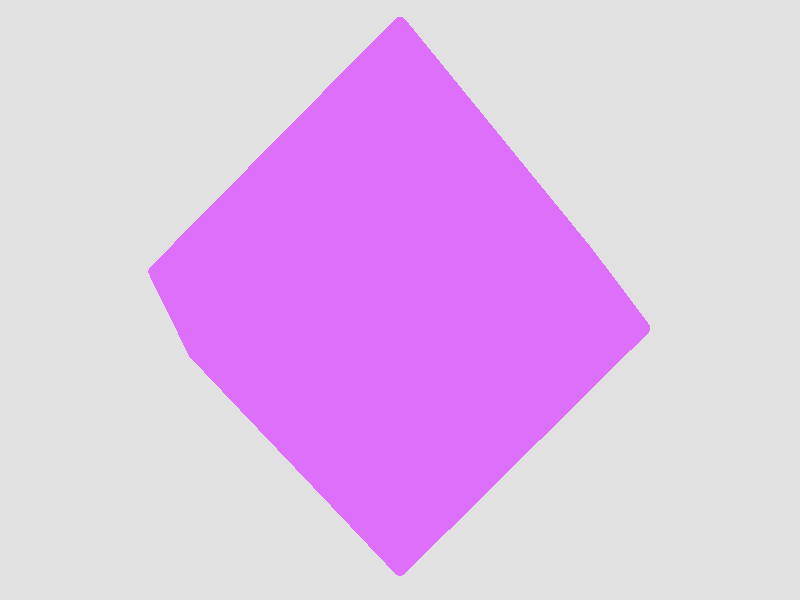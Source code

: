 #include "colors.inc"

camera {
 location <4, 2, -13>
 look_at 0
 angle 15
}

light_source { <3, 8, -15> White }
background { Gray75 }

#declare frame_w = 0.03;
#declare frame_t = texture {
 pigment { color Med_Purple }
 finish { ambient .2 diffuse 0.8 specular 1 }
}

#declare body_t = texture { 
 pigment { color Med_Purple filter 0.6 }
}

#declare Planes = array[10];

#declare I = 0;
#declare J = 1;
#declare N = 10;
intersection {
 #while (I < N)
  #local H = sqrt((cos(pi/N)-cos(2 * pi/N))/2) * 3;
  #declare Planes[I] = <sin(2 * pi * I/N), H * J, cos(2 * pi * I/N)>;

  plane { Planes[I], 1 / vlength(Planes[I]) texture { body_t } }

  #declare I = I + 1;
  #declare J = -J;
 #end
}

#declare Points = array[10];

#declare P = vnormalize(vcross(Planes[2] - Planes[0], Planes[0] - Planes[4]));
#declare Top = P / vdot(P, Planes[0]);

#declare P = vnormalize(vcross(Planes[3] - Planes[1], Planes[1] - Planes[5]));
#declare Bottom = P / vdot(P, Planes[1]);

union {
 #declare I = 0;
 #while (I < N)
  #declare J = (I = 0 ? N - 1 : I - 1);
  #declare K = (I = (N - 1) ? 0 : I + 1);

  #local P = vnormalize(vcross(Planes[J] - Planes[I], Planes[I] - Planes[K]));
  #declare Points[I] = P / vdot(P, Planes[I]);

  sphere { Points[I], frame_w }
  cylinder { Points[I], (mod(I, 2) = 0 ? Bottom : Top), frame_w }
  #if (I > 0) cylinder { Points[I], Points[J], frame_w } #end

  #declare I = I + 1;
 #end

 cylinder { Points[0], Points[N - 1], frame_w }

 sphere { Top, frame_w }
 sphere { Bottom, frame_w }

 texture { frame_t }
}
